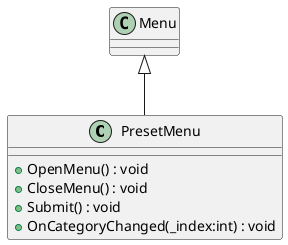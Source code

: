@startuml
class PresetMenu {
    + OpenMenu() : void
    + CloseMenu() : void
    + Submit() : void
    + OnCategoryChanged(_index:int) : void
}
Menu <|-- PresetMenu
@enduml
